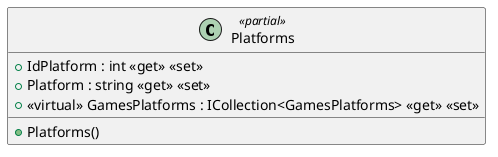 @startuml
class Platforms <<partial>> {
    + Platforms()
    + IdPlatform : int <<get>> <<set>>
    + Platform : string <<get>> <<set>>
    + <<virtual>> GamesPlatforms : ICollection<GamesPlatforms> <<get>> <<set>>
}
@enduml
